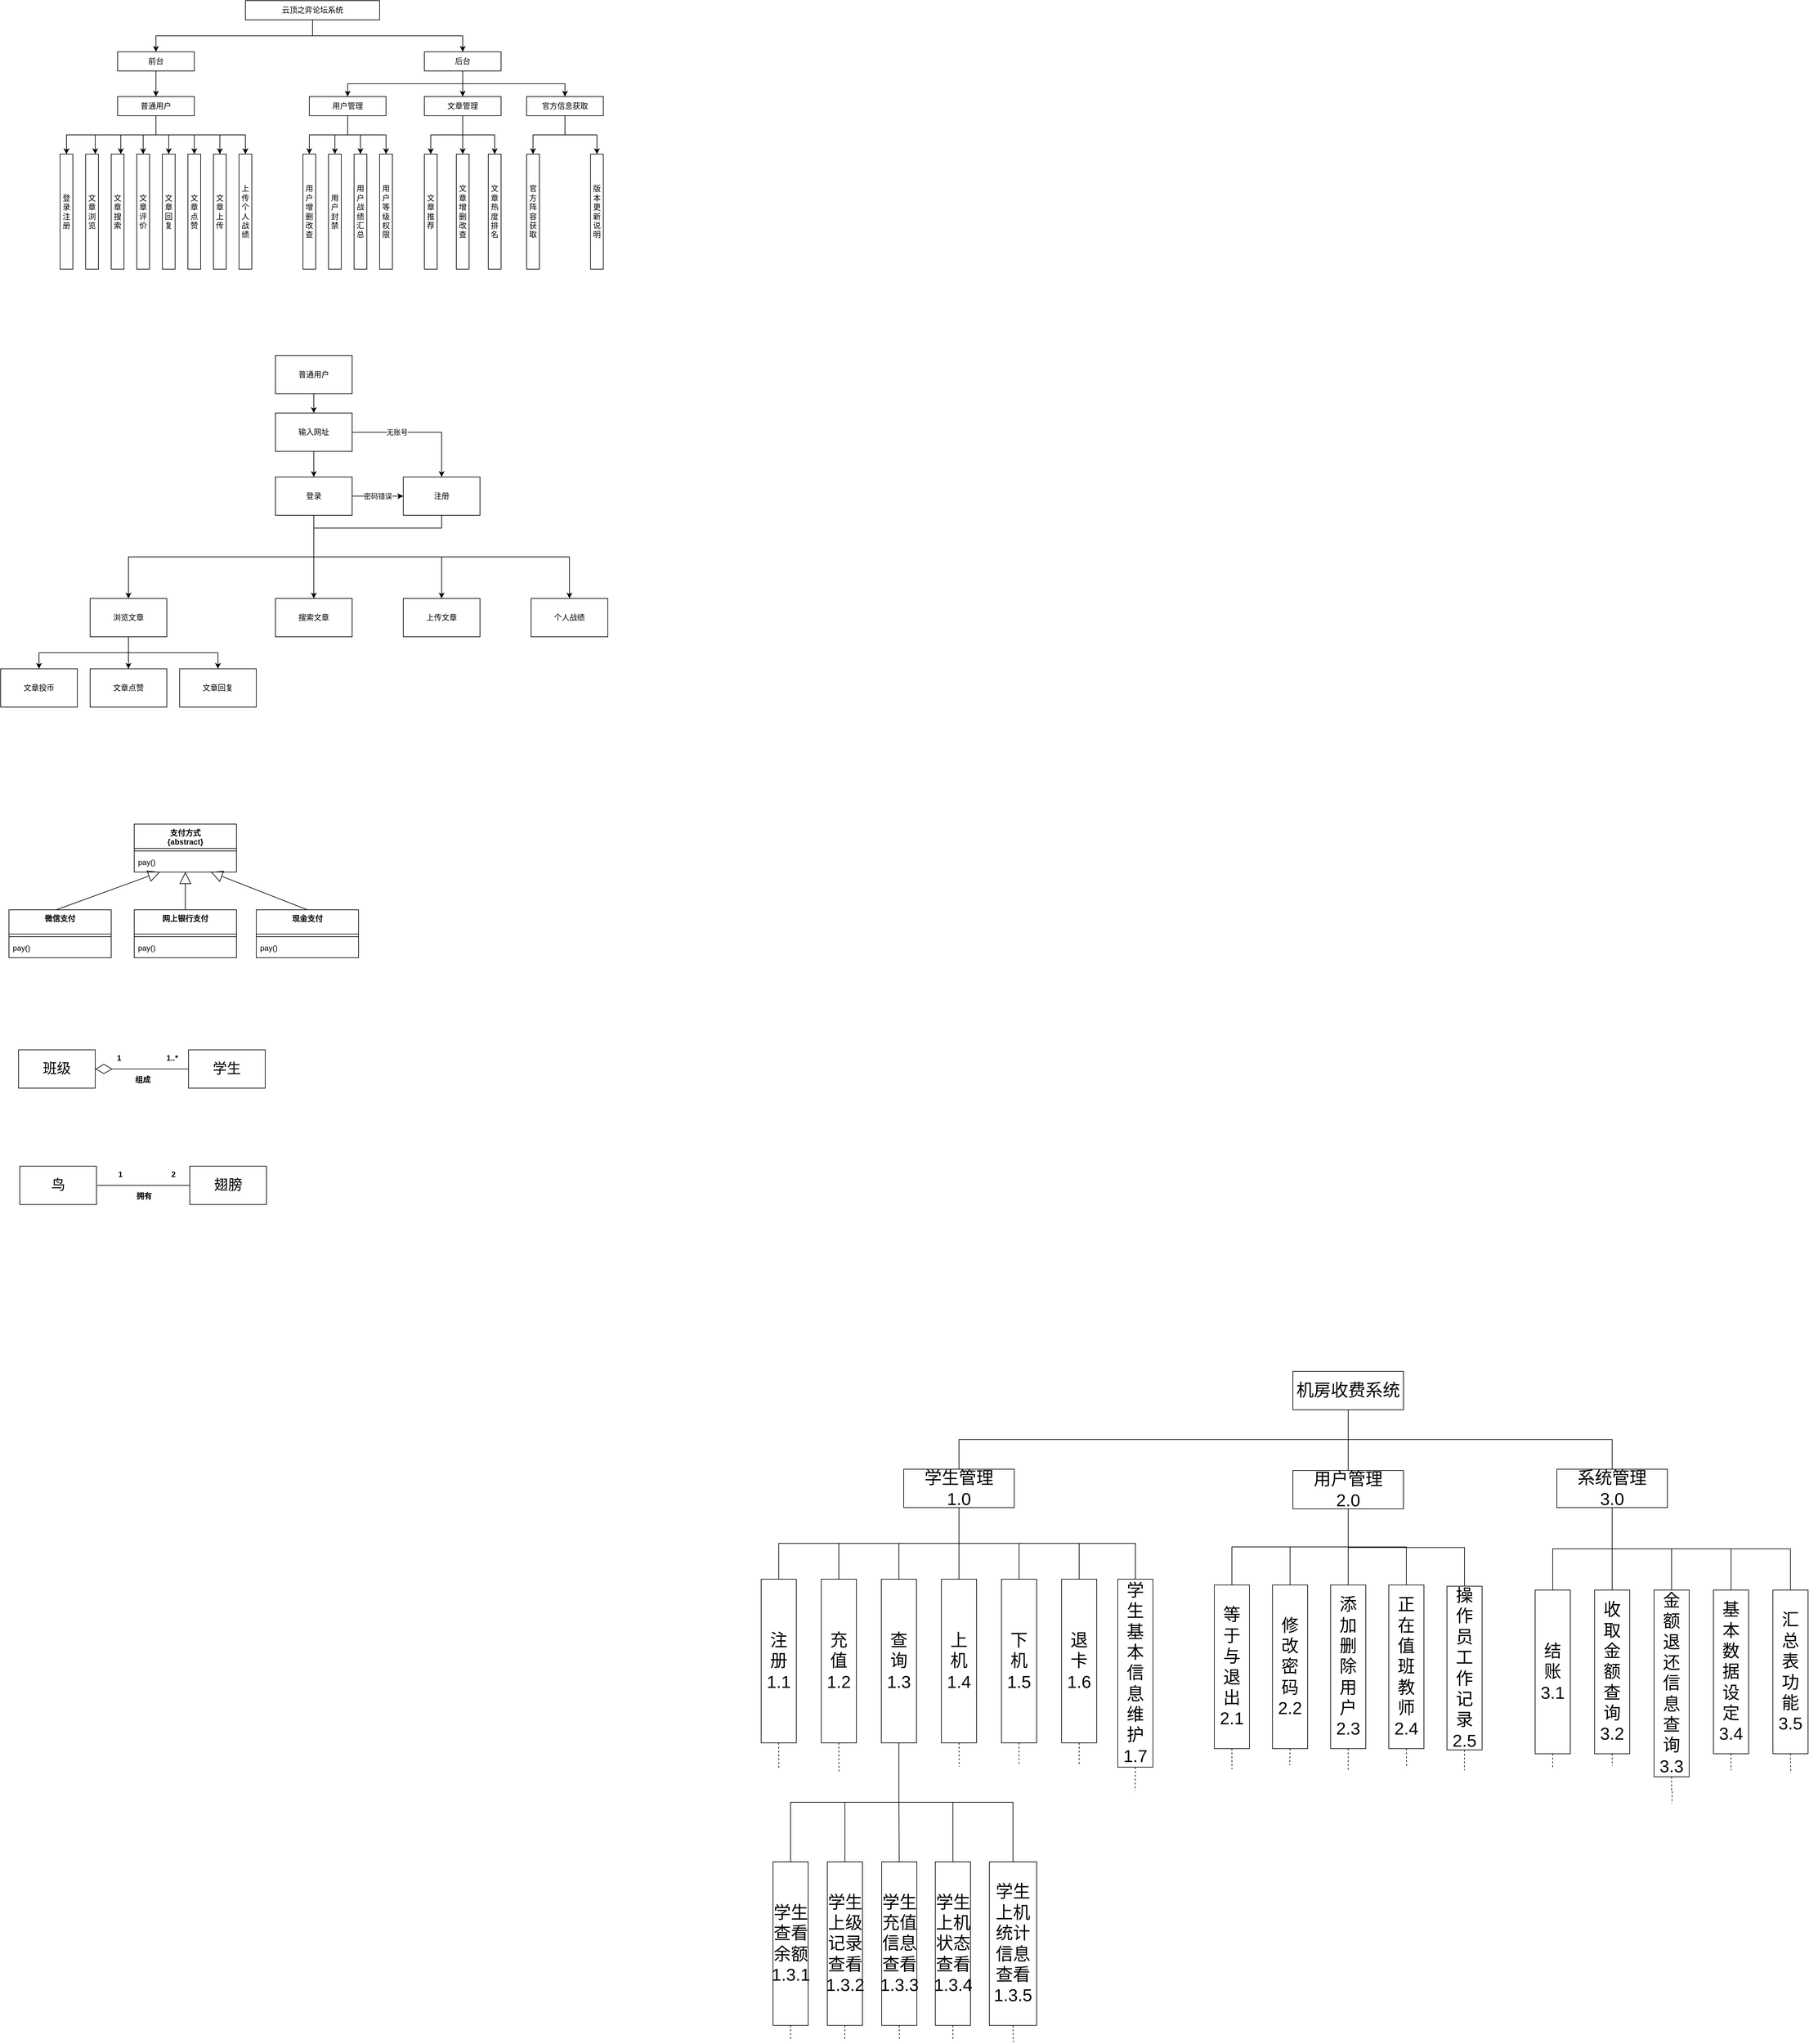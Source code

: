 <mxfile version="22.0.8" type="github">
  <diagram name="第 1 页" id="YcJapmtW7sCTgD_TU3Xp">
    <mxGraphModel dx="4094" dy="2226" grid="0" gridSize="10" guides="1" tooltips="1" connect="1" arrows="1" fold="1" page="1" pageScale="1" pageWidth="3300" pageHeight="4681" math="0" shadow="0">
      <root>
        <mxCell id="0" />
        <mxCell id="1" parent="0" />
        <mxCell id="c3r5xd-XPRKwciJ5B87w-56" style="edgeStyle=orthogonalEdgeStyle;rounded=0;orthogonalLoop=1;jettySize=auto;html=1;exitX=0.5;exitY=1;exitDx=0;exitDy=0;entryX=0.5;entryY=0;entryDx=0;entryDy=0;" parent="1" source="c3r5xd-XPRKwciJ5B87w-1" target="c3r5xd-XPRKwciJ5B87w-7" edge="1">
          <mxGeometry relative="1" as="geometry" />
        </mxCell>
        <mxCell id="c3r5xd-XPRKwciJ5B87w-57" style="edgeStyle=orthogonalEdgeStyle;rounded=0;orthogonalLoop=1;jettySize=auto;html=1;exitX=0.5;exitY=1;exitDx=0;exitDy=0;entryX=0.5;entryY=0;entryDx=0;entryDy=0;" parent="1" source="c3r5xd-XPRKwciJ5B87w-1" target="c3r5xd-XPRKwciJ5B87w-3" edge="1">
          <mxGeometry relative="1" as="geometry" />
        </mxCell>
        <mxCell id="c3r5xd-XPRKwciJ5B87w-1" value="云顶之弈论坛系统" style="rounded=0;whiteSpace=wrap;html=1;" parent="1" vertex="1">
          <mxGeometry x="480" y="170" width="210" height="30" as="geometry" />
        </mxCell>
        <mxCell id="c3r5xd-XPRKwciJ5B87w-8" style="edgeStyle=orthogonalEdgeStyle;rounded=0;orthogonalLoop=1;jettySize=auto;html=1;exitX=0.5;exitY=1;exitDx=0;exitDy=0;" parent="1" source="c3r5xd-XPRKwciJ5B87w-3" target="c3r5xd-XPRKwciJ5B87w-9" edge="1">
          <mxGeometry relative="1" as="geometry">
            <mxPoint x="339.952" y="340" as="targetPoint" />
          </mxGeometry>
        </mxCell>
        <mxCell id="c3r5xd-XPRKwciJ5B87w-3" value="前台" style="rounded=0;whiteSpace=wrap;html=1;" parent="1" vertex="1">
          <mxGeometry x="280" y="250" width="120" height="30" as="geometry" />
        </mxCell>
        <mxCell id="c3r5xd-XPRKwciJ5B87w-31" style="edgeStyle=orthogonalEdgeStyle;rounded=0;orthogonalLoop=1;jettySize=auto;html=1;exitX=0.5;exitY=1;exitDx=0;exitDy=0;entryX=0.5;entryY=0;entryDx=0;entryDy=0;" parent="1" source="c3r5xd-XPRKwciJ5B87w-7" target="c3r5xd-XPRKwciJ5B87w-26" edge="1">
          <mxGeometry relative="1" as="geometry" />
        </mxCell>
        <mxCell id="c3r5xd-XPRKwciJ5B87w-7" value="后台" style="rounded=0;whiteSpace=wrap;html=1;" parent="1" vertex="1">
          <mxGeometry x="760" y="250" width="120" height="30" as="geometry" />
        </mxCell>
        <mxCell id="c3r5xd-XPRKwciJ5B87w-38" style="edgeStyle=orthogonalEdgeStyle;rounded=0;orthogonalLoop=1;jettySize=auto;html=1;exitX=0.5;exitY=1;exitDx=0;exitDy=0;entryX=0.75;entryY=0;entryDx=0;entryDy=0;" parent="1" source="c3r5xd-XPRKwciJ5B87w-9" target="c3r5xd-XPRKwciJ5B87w-11" edge="1">
          <mxGeometry relative="1" as="geometry" />
        </mxCell>
        <mxCell id="c3r5xd-XPRKwciJ5B87w-39" style="edgeStyle=orthogonalEdgeStyle;rounded=0;orthogonalLoop=1;jettySize=auto;html=1;exitX=0.5;exitY=1;exitDx=0;exitDy=0;entryX=0.75;entryY=0;entryDx=0;entryDy=0;" parent="1" source="c3r5xd-XPRKwciJ5B87w-9" target="c3r5xd-XPRKwciJ5B87w-12" edge="1">
          <mxGeometry relative="1" as="geometry" />
        </mxCell>
        <mxCell id="c3r5xd-XPRKwciJ5B87w-40" style="edgeStyle=orthogonalEdgeStyle;rounded=0;orthogonalLoop=1;jettySize=auto;html=1;exitX=0.5;exitY=1;exitDx=0;exitDy=0;entryX=0.5;entryY=0;entryDx=0;entryDy=0;" parent="1" source="c3r5xd-XPRKwciJ5B87w-9" target="c3r5xd-XPRKwciJ5B87w-13" edge="1">
          <mxGeometry relative="1" as="geometry" />
        </mxCell>
        <mxCell id="c3r5xd-XPRKwciJ5B87w-41" style="edgeStyle=orthogonalEdgeStyle;rounded=0;orthogonalLoop=1;jettySize=auto;html=1;exitX=0.5;exitY=1;exitDx=0;exitDy=0;entryX=0.5;entryY=0;entryDx=0;entryDy=0;" parent="1" source="c3r5xd-XPRKwciJ5B87w-9" target="c3r5xd-XPRKwciJ5B87w-10" edge="1">
          <mxGeometry relative="1" as="geometry" />
        </mxCell>
        <mxCell id="c3r5xd-XPRKwciJ5B87w-42" style="edgeStyle=orthogonalEdgeStyle;rounded=0;orthogonalLoop=1;jettySize=auto;html=1;exitX=0.5;exitY=1;exitDx=0;exitDy=0;entryX=0.5;entryY=0;entryDx=0;entryDy=0;" parent="1" source="c3r5xd-XPRKwciJ5B87w-9" target="c3r5xd-XPRKwciJ5B87w-16" edge="1">
          <mxGeometry relative="1" as="geometry" />
        </mxCell>
        <mxCell id="c3r5xd-XPRKwciJ5B87w-43" style="edgeStyle=orthogonalEdgeStyle;rounded=0;orthogonalLoop=1;jettySize=auto;html=1;exitX=0.5;exitY=1;exitDx=0;exitDy=0;entryX=0.5;entryY=0;entryDx=0;entryDy=0;" parent="1" source="c3r5xd-XPRKwciJ5B87w-9" target="c3r5xd-XPRKwciJ5B87w-15" edge="1">
          <mxGeometry relative="1" as="geometry" />
        </mxCell>
        <mxCell id="c3r5xd-XPRKwciJ5B87w-44" style="edgeStyle=orthogonalEdgeStyle;rounded=0;orthogonalLoop=1;jettySize=auto;html=1;exitX=0.5;exitY=1;exitDx=0;exitDy=0;entryX=0.5;entryY=0;entryDx=0;entryDy=0;" parent="1" source="c3r5xd-XPRKwciJ5B87w-9" target="c3r5xd-XPRKwciJ5B87w-14" edge="1">
          <mxGeometry relative="1" as="geometry" />
        </mxCell>
        <mxCell id="c3r5xd-XPRKwciJ5B87w-45" style="edgeStyle=orthogonalEdgeStyle;rounded=0;orthogonalLoop=1;jettySize=auto;html=1;exitX=0.5;exitY=1;exitDx=0;exitDy=0;entryX=0.5;entryY=0;entryDx=0;entryDy=0;" parent="1" source="c3r5xd-XPRKwciJ5B87w-9" target="c3r5xd-XPRKwciJ5B87w-21" edge="1">
          <mxGeometry relative="1" as="geometry" />
        </mxCell>
        <mxCell id="c3r5xd-XPRKwciJ5B87w-9" value="普通用户" style="rounded=0;whiteSpace=wrap;html=1;" parent="1" vertex="1">
          <mxGeometry x="280" y="320" width="120" height="30" as="geometry" />
        </mxCell>
        <mxCell id="c3r5xd-XPRKwciJ5B87w-10" value="登录注册" style="rounded=0;whiteSpace=wrap;html=1;horizontal=1;verticalAlign=middle;" parent="1" vertex="1">
          <mxGeometry x="190" y="410" width="20" height="180" as="geometry" />
        </mxCell>
        <mxCell id="c3r5xd-XPRKwciJ5B87w-11" value="文章浏览" style="rounded=0;whiteSpace=wrap;html=1;" parent="1" vertex="1">
          <mxGeometry x="230" y="410" width="20" height="180" as="geometry" />
        </mxCell>
        <mxCell id="c3r5xd-XPRKwciJ5B87w-12" value="文章搜索" style="rounded=0;whiteSpace=wrap;html=1;" parent="1" vertex="1">
          <mxGeometry x="270" y="410" width="20" height="180" as="geometry" />
        </mxCell>
        <mxCell id="c3r5xd-XPRKwciJ5B87w-13" value="文章评价" style="rounded=0;whiteSpace=wrap;html=1;" parent="1" vertex="1">
          <mxGeometry x="310" y="410" width="20" height="180" as="geometry" />
        </mxCell>
        <mxCell id="c3r5xd-XPRKwciJ5B87w-14" value="文章上传" style="rounded=0;whiteSpace=wrap;html=1;" parent="1" vertex="1">
          <mxGeometry x="430" y="410" width="20" height="180" as="geometry" />
        </mxCell>
        <mxCell id="c3r5xd-XPRKwciJ5B87w-15" value="文章点赞" style="rounded=0;whiteSpace=wrap;html=1;" parent="1" vertex="1">
          <mxGeometry x="390" y="410" width="20" height="180" as="geometry" />
        </mxCell>
        <mxCell id="c3r5xd-XPRKwciJ5B87w-16" value="文章回复" style="rounded=0;whiteSpace=wrap;html=1;" parent="1" vertex="1">
          <mxGeometry x="350" y="410" width="20" height="180" as="geometry" />
        </mxCell>
        <mxCell id="c3r5xd-XPRKwciJ5B87w-17" value="文章推荐" style="rounded=0;whiteSpace=wrap;html=1;" parent="1" vertex="1">
          <mxGeometry x="760" y="410" width="20" height="180" as="geometry" />
        </mxCell>
        <mxCell id="c3r5xd-XPRKwciJ5B87w-18" value="用户增删改查" style="rounded=0;whiteSpace=wrap;html=1;" parent="1" vertex="1">
          <mxGeometry x="570" y="410" width="20" height="180" as="geometry" />
        </mxCell>
        <mxCell id="c3r5xd-XPRKwciJ5B87w-20" value="官方阵容获取" style="rounded=0;whiteSpace=wrap;html=1;" parent="1" vertex="1">
          <mxGeometry x="920" y="410" width="20" height="180" as="geometry" />
        </mxCell>
        <mxCell id="c3r5xd-XPRKwciJ5B87w-21" value="上传个人战绩" style="rounded=0;whiteSpace=wrap;html=1;" parent="1" vertex="1">
          <mxGeometry x="470" y="410" width="20" height="180" as="geometry" />
        </mxCell>
        <mxCell id="c3r5xd-XPRKwciJ5B87w-22" value="用户封禁" style="rounded=0;whiteSpace=wrap;html=1;" parent="1" vertex="1">
          <mxGeometry x="610" y="410" width="20" height="180" as="geometry" />
        </mxCell>
        <mxCell id="c3r5xd-XPRKwciJ5B87w-23" value="版本更新说明" style="rounded=0;whiteSpace=wrap;html=1;" parent="1" vertex="1">
          <mxGeometry x="1020" y="410" width="20" height="180" as="geometry" />
        </mxCell>
        <mxCell id="c3r5xd-XPRKwciJ5B87w-24" value="用户战绩汇总" style="rounded=0;whiteSpace=wrap;html=1;" parent="1" vertex="1">
          <mxGeometry x="650" y="410" width="20" height="180" as="geometry" />
        </mxCell>
        <mxCell id="c3r5xd-XPRKwciJ5B87w-25" value="用户等级权限" style="rounded=0;whiteSpace=wrap;html=1;" parent="1" vertex="1">
          <mxGeometry x="690" y="410" width="20" height="180" as="geometry" />
        </mxCell>
        <mxCell id="c3r5xd-XPRKwciJ5B87w-46" style="edgeStyle=orthogonalEdgeStyle;rounded=0;orthogonalLoop=1;jettySize=auto;html=1;exitX=0.5;exitY=1;exitDx=0;exitDy=0;entryX=0.5;entryY=0;entryDx=0;entryDy=0;" parent="1" source="c3r5xd-XPRKwciJ5B87w-26" target="c3r5xd-XPRKwciJ5B87w-18" edge="1">
          <mxGeometry relative="1" as="geometry" />
        </mxCell>
        <mxCell id="c3r5xd-XPRKwciJ5B87w-47" style="edgeStyle=orthogonalEdgeStyle;rounded=0;orthogonalLoop=1;jettySize=auto;html=1;exitX=0.5;exitY=1;exitDx=0;exitDy=0;entryX=0.5;entryY=0;entryDx=0;entryDy=0;" parent="1" source="c3r5xd-XPRKwciJ5B87w-26" target="c3r5xd-XPRKwciJ5B87w-22" edge="1">
          <mxGeometry relative="1" as="geometry" />
        </mxCell>
        <mxCell id="c3r5xd-XPRKwciJ5B87w-48" style="edgeStyle=orthogonalEdgeStyle;rounded=0;orthogonalLoop=1;jettySize=auto;html=1;exitX=0.5;exitY=1;exitDx=0;exitDy=0;entryX=0.5;entryY=0;entryDx=0;entryDy=0;" parent="1" source="c3r5xd-XPRKwciJ5B87w-26" target="c3r5xd-XPRKwciJ5B87w-24" edge="1">
          <mxGeometry relative="1" as="geometry" />
        </mxCell>
        <mxCell id="c3r5xd-XPRKwciJ5B87w-49" style="edgeStyle=orthogonalEdgeStyle;rounded=0;orthogonalLoop=1;jettySize=auto;html=1;exitX=0.5;exitY=1;exitDx=0;exitDy=0;entryX=0.5;entryY=0;entryDx=0;entryDy=0;" parent="1" source="c3r5xd-XPRKwciJ5B87w-26" target="c3r5xd-XPRKwciJ5B87w-25" edge="1">
          <mxGeometry relative="1" as="geometry" />
        </mxCell>
        <mxCell id="c3r5xd-XPRKwciJ5B87w-26" value="用户管理" style="rounded=0;whiteSpace=wrap;html=1;" parent="1" vertex="1">
          <mxGeometry x="580" y="320" width="120" height="30" as="geometry" />
        </mxCell>
        <mxCell id="c3r5xd-XPRKwciJ5B87w-50" style="edgeStyle=orthogonalEdgeStyle;rounded=0;orthogonalLoop=1;jettySize=auto;html=1;exitX=0.5;exitY=1;exitDx=0;exitDy=0;entryX=0.5;entryY=0;entryDx=0;entryDy=0;" parent="1" source="c3r5xd-XPRKwciJ5B87w-27" target="c3r5xd-XPRKwciJ5B87w-17" edge="1">
          <mxGeometry relative="1" as="geometry" />
        </mxCell>
        <mxCell id="c3r5xd-XPRKwciJ5B87w-51" style="edgeStyle=orthogonalEdgeStyle;rounded=0;orthogonalLoop=1;jettySize=auto;html=1;exitX=0.5;exitY=1;exitDx=0;exitDy=0;entryX=0.5;entryY=0;entryDx=0;entryDy=0;" parent="1" source="c3r5xd-XPRKwciJ5B87w-27" target="c3r5xd-XPRKwciJ5B87w-29" edge="1">
          <mxGeometry relative="1" as="geometry" />
        </mxCell>
        <mxCell id="c3r5xd-XPRKwciJ5B87w-52" style="edgeStyle=orthogonalEdgeStyle;rounded=0;orthogonalLoop=1;jettySize=auto;html=1;exitX=0.5;exitY=1;exitDx=0;exitDy=0;entryX=0.5;entryY=0;entryDx=0;entryDy=0;" parent="1" source="c3r5xd-XPRKwciJ5B87w-27" target="c3r5xd-XPRKwciJ5B87w-30" edge="1">
          <mxGeometry relative="1" as="geometry" />
        </mxCell>
        <mxCell id="c3r5xd-XPRKwciJ5B87w-27" value="文章管理" style="rounded=0;whiteSpace=wrap;html=1;" parent="1" vertex="1">
          <mxGeometry x="760" y="320" width="120" height="30" as="geometry" />
        </mxCell>
        <mxCell id="c3r5xd-XPRKwciJ5B87w-54" style="edgeStyle=orthogonalEdgeStyle;rounded=0;orthogonalLoop=1;jettySize=auto;html=1;exitX=0.5;exitY=1;exitDx=0;exitDy=0;entryX=0.5;entryY=0;entryDx=0;entryDy=0;" parent="1" source="c3r5xd-XPRKwciJ5B87w-28" target="c3r5xd-XPRKwciJ5B87w-20" edge="1">
          <mxGeometry relative="1" as="geometry" />
        </mxCell>
        <mxCell id="c3r5xd-XPRKwciJ5B87w-55" style="edgeStyle=orthogonalEdgeStyle;rounded=0;orthogonalLoop=1;jettySize=auto;html=1;exitX=0.5;exitY=1;exitDx=0;exitDy=0;entryX=0.5;entryY=0;entryDx=0;entryDy=0;" parent="1" source="c3r5xd-XPRKwciJ5B87w-28" target="c3r5xd-XPRKwciJ5B87w-23" edge="1">
          <mxGeometry relative="1" as="geometry" />
        </mxCell>
        <mxCell id="c3r5xd-XPRKwciJ5B87w-28" value="官方信息获取" style="rounded=0;whiteSpace=wrap;html=1;" parent="1" vertex="1">
          <mxGeometry x="920" y="320" width="120" height="30" as="geometry" />
        </mxCell>
        <mxCell id="c3r5xd-XPRKwciJ5B87w-29" value="文章增删改查" style="rounded=0;whiteSpace=wrap;html=1;" parent="1" vertex="1">
          <mxGeometry x="810" y="410" width="20" height="180" as="geometry" />
        </mxCell>
        <mxCell id="c3r5xd-XPRKwciJ5B87w-30" value="文章热度排名" style="rounded=0;whiteSpace=wrap;html=1;" parent="1" vertex="1">
          <mxGeometry x="860" y="410" width="20" height="180" as="geometry" />
        </mxCell>
        <mxCell id="c3r5xd-XPRKwciJ5B87w-32" value="" style="endArrow=classic;html=1;rounded=0;exitX=0.5;exitY=1;exitDx=0;exitDy=0;entryX=0.5;entryY=0;entryDx=0;entryDy=0;" parent="1" source="c3r5xd-XPRKwciJ5B87w-7" target="c3r5xd-XPRKwciJ5B87w-27" edge="1">
          <mxGeometry width="50" height="50" relative="1" as="geometry">
            <mxPoint x="840" y="480" as="sourcePoint" />
            <mxPoint x="890" y="430" as="targetPoint" />
          </mxGeometry>
        </mxCell>
        <mxCell id="c3r5xd-XPRKwciJ5B87w-34" value="" style="endArrow=classic;html=1;rounded=0;exitX=0.5;exitY=1;exitDx=0;exitDy=0;entryX=0.5;entryY=0;entryDx=0;entryDy=0;" parent="1" source="c3r5xd-XPRKwciJ5B87w-7" target="c3r5xd-XPRKwciJ5B87w-28" edge="1">
          <mxGeometry width="50" height="50" relative="1" as="geometry">
            <mxPoint x="790" y="420" as="sourcePoint" />
            <mxPoint x="840" y="370" as="targetPoint" />
            <Array as="points">
              <mxPoint x="820" y="300" />
              <mxPoint x="980" y="300" />
            </Array>
          </mxGeometry>
        </mxCell>
        <mxCell id="c3r5xd-XPRKwciJ5B87w-59" style="edgeStyle=orthogonalEdgeStyle;rounded=0;orthogonalLoop=1;jettySize=auto;html=1;exitX=0.5;exitY=1;exitDx=0;exitDy=0;" parent="1" source="c3r5xd-XPRKwciJ5B87w-58" target="c3r5xd-XPRKwciJ5B87w-60" edge="1">
          <mxGeometry relative="1" as="geometry">
            <mxPoint x="586.882" y="825.0" as="targetPoint" />
          </mxGeometry>
        </mxCell>
        <mxCell id="c3r5xd-XPRKwciJ5B87w-58" value="普通用户" style="rounded=0;whiteSpace=wrap;html=1;" parent="1" vertex="1">
          <mxGeometry x="527" y="725" width="120" height="60" as="geometry" />
        </mxCell>
        <mxCell id="c3r5xd-XPRKwciJ5B87w-63" style="edgeStyle=orthogonalEdgeStyle;rounded=0;orthogonalLoop=1;jettySize=auto;html=1;exitX=0.5;exitY=1;exitDx=0;exitDy=0;" parent="1" source="c3r5xd-XPRKwciJ5B87w-60" target="c3r5xd-XPRKwciJ5B87w-61" edge="1">
          <mxGeometry relative="1" as="geometry" />
        </mxCell>
        <mxCell id="c3r5xd-XPRKwciJ5B87w-65" style="edgeStyle=orthogonalEdgeStyle;rounded=0;orthogonalLoop=1;jettySize=auto;html=1;" parent="1" source="c3r5xd-XPRKwciJ5B87w-60" target="c3r5xd-XPRKwciJ5B87w-62" edge="1">
          <mxGeometry relative="1" as="geometry">
            <Array as="points">
              <mxPoint x="787" y="845" />
            </Array>
          </mxGeometry>
        </mxCell>
        <mxCell id="c3r5xd-XPRKwciJ5B87w-66" value="无账号" style="edgeLabel;html=1;align=center;verticalAlign=middle;resizable=0;points=[];" parent="c3r5xd-XPRKwciJ5B87w-65" vertex="1" connectable="0">
          <mxGeometry x="-0.049" y="-4" relative="1" as="geometry">
            <mxPoint x="-30" y="-4" as="offset" />
          </mxGeometry>
        </mxCell>
        <mxCell id="c3r5xd-XPRKwciJ5B87w-60" value="输入网址" style="rounded=0;whiteSpace=wrap;html=1;" parent="1" vertex="1">
          <mxGeometry x="527" y="815" width="120" height="60" as="geometry" />
        </mxCell>
        <mxCell id="c3r5xd-XPRKwciJ5B87w-64" value="密码错误" style="edgeStyle=orthogonalEdgeStyle;rounded=0;orthogonalLoop=1;jettySize=auto;html=1;" parent="1" source="c3r5xd-XPRKwciJ5B87w-61" target="c3r5xd-XPRKwciJ5B87w-62" edge="1">
          <mxGeometry relative="1" as="geometry" />
        </mxCell>
        <mxCell id="c3r5xd-XPRKwciJ5B87w-83" style="edgeStyle=orthogonalEdgeStyle;rounded=0;orthogonalLoop=1;jettySize=auto;html=1;exitX=0.5;exitY=1;exitDx=0;exitDy=0;entryX=0.5;entryY=0;entryDx=0;entryDy=0;" parent="1" source="c3r5xd-XPRKwciJ5B87w-61" target="c3r5xd-XPRKwciJ5B87w-71" edge="1">
          <mxGeometry relative="1" as="geometry" />
        </mxCell>
        <mxCell id="c3r5xd-XPRKwciJ5B87w-84" style="edgeStyle=orthogonalEdgeStyle;rounded=0;orthogonalLoop=1;jettySize=auto;html=1;exitX=0.5;exitY=1;exitDx=0;exitDy=0;entryX=0.5;entryY=0;entryDx=0;entryDy=0;" parent="1" source="c3r5xd-XPRKwciJ5B87w-61" target="c3r5xd-XPRKwciJ5B87w-67" edge="1">
          <mxGeometry relative="1" as="geometry" />
        </mxCell>
        <mxCell id="c3r5xd-XPRKwciJ5B87w-85" style="edgeStyle=orthogonalEdgeStyle;rounded=0;orthogonalLoop=1;jettySize=auto;html=1;exitX=0.5;exitY=1;exitDx=0;exitDy=0;entryX=0.5;entryY=0;entryDx=0;entryDy=0;" parent="1" source="c3r5xd-XPRKwciJ5B87w-61" target="c3r5xd-XPRKwciJ5B87w-82" edge="1">
          <mxGeometry relative="1" as="geometry" />
        </mxCell>
        <mxCell id="c3r5xd-XPRKwciJ5B87w-88" style="edgeStyle=orthogonalEdgeStyle;rounded=0;orthogonalLoop=1;jettySize=auto;html=1;exitX=0.5;exitY=1;exitDx=0;exitDy=0;entryX=0.5;entryY=0;entryDx=0;entryDy=0;" parent="1" source="c3r5xd-XPRKwciJ5B87w-61" target="c3r5xd-XPRKwciJ5B87w-86" edge="1">
          <mxGeometry relative="1" as="geometry" />
        </mxCell>
        <mxCell id="c3r5xd-XPRKwciJ5B87w-61" value="登录" style="rounded=0;whiteSpace=wrap;html=1;" parent="1" vertex="1">
          <mxGeometry x="527" y="915" width="120" height="60" as="geometry" />
        </mxCell>
        <mxCell id="c3r5xd-XPRKwciJ5B87w-62" value="注册" style="rounded=0;whiteSpace=wrap;html=1;" parent="1" vertex="1">
          <mxGeometry x="727" y="915" width="120" height="60" as="geometry" />
        </mxCell>
        <mxCell id="c3r5xd-XPRKwciJ5B87w-76" style="edgeStyle=orthogonalEdgeStyle;rounded=0;orthogonalLoop=1;jettySize=auto;html=1;exitX=0.5;exitY=1;exitDx=0;exitDy=0;entryX=0.5;entryY=0;entryDx=0;entryDy=0;" parent="1" source="c3r5xd-XPRKwciJ5B87w-67" target="c3r5xd-XPRKwciJ5B87w-73" edge="1">
          <mxGeometry relative="1" as="geometry" />
        </mxCell>
        <mxCell id="c3r5xd-XPRKwciJ5B87w-78" style="edgeStyle=orthogonalEdgeStyle;rounded=0;orthogonalLoop=1;jettySize=auto;html=1;exitX=0.5;exitY=1;exitDx=0;exitDy=0;entryX=0.5;entryY=0;entryDx=0;entryDy=0;" parent="1" source="c3r5xd-XPRKwciJ5B87w-67" target="c3r5xd-XPRKwciJ5B87w-74" edge="1">
          <mxGeometry relative="1" as="geometry" />
        </mxCell>
        <mxCell id="c3r5xd-XPRKwciJ5B87w-79" style="edgeStyle=orthogonalEdgeStyle;rounded=0;orthogonalLoop=1;jettySize=auto;html=1;exitX=0.5;exitY=1;exitDx=0;exitDy=0;entryX=0.5;entryY=0;entryDx=0;entryDy=0;" parent="1" source="c3r5xd-XPRKwciJ5B87w-67" target="c3r5xd-XPRKwciJ5B87w-75" edge="1">
          <mxGeometry relative="1" as="geometry" />
        </mxCell>
        <mxCell id="c3r5xd-XPRKwciJ5B87w-67" value="浏览文章" style="rounded=0;whiteSpace=wrap;html=1;" parent="1" vertex="1">
          <mxGeometry x="237" y="1105" width="120" height="60" as="geometry" />
        </mxCell>
        <mxCell id="c3r5xd-XPRKwciJ5B87w-70" value="" style="endArrow=none;html=1;rounded=0;entryX=0.5;entryY=1;entryDx=0;entryDy=0;" parent="1" target="c3r5xd-XPRKwciJ5B87w-62" edge="1">
          <mxGeometry width="50" height="50" relative="1" as="geometry">
            <mxPoint x="587" y="995" as="sourcePoint" />
            <mxPoint x="907" y="965" as="targetPoint" />
            <Array as="points">
              <mxPoint x="787" y="995" />
            </Array>
          </mxGeometry>
        </mxCell>
        <mxCell id="c3r5xd-XPRKwciJ5B87w-71" value="搜索文章" style="rounded=0;whiteSpace=wrap;html=1;" parent="1" vertex="1">
          <mxGeometry x="527" y="1105" width="120" height="60" as="geometry" />
        </mxCell>
        <mxCell id="c3r5xd-XPRKwciJ5B87w-73" value="文章投币" style="rounded=0;whiteSpace=wrap;html=1;" parent="1" vertex="1">
          <mxGeometry x="97" y="1215" width="120" height="60" as="geometry" />
        </mxCell>
        <mxCell id="c3r5xd-XPRKwciJ5B87w-74" value="文章点赞" style="rounded=0;whiteSpace=wrap;html=1;" parent="1" vertex="1">
          <mxGeometry x="237" y="1215" width="120" height="60" as="geometry" />
        </mxCell>
        <mxCell id="c3r5xd-XPRKwciJ5B87w-75" value="文章回复" style="rounded=0;whiteSpace=wrap;html=1;" parent="1" vertex="1">
          <mxGeometry x="377" y="1215" width="120" height="60" as="geometry" />
        </mxCell>
        <mxCell id="c3r5xd-XPRKwciJ5B87w-82" value="上传文章" style="rounded=0;whiteSpace=wrap;html=1;" parent="1" vertex="1">
          <mxGeometry x="727" y="1105" width="120" height="60" as="geometry" />
        </mxCell>
        <mxCell id="c3r5xd-XPRKwciJ5B87w-86" value="个人战绩" style="rounded=0;whiteSpace=wrap;html=1;" parent="1" vertex="1">
          <mxGeometry x="927" y="1105" width="120" height="60" as="geometry" />
        </mxCell>
        <mxCell id="mAnSZHpBd1cWudBNfYRB-1" value="" style="endArrow=block;endSize=16;endFill=0;html=1;rounded=0;exitX=0.463;exitY=0;exitDx=0;exitDy=0;exitPerimeter=0;" parent="1" source="mAnSZHpBd1cWudBNfYRB-7" target="mAnSZHpBd1cWudBNfYRB-6" edge="1">
          <mxGeometry width="160" relative="1" as="geometry">
            <mxPoint x="455" y="1555" as="sourcePoint" />
            <mxPoint x="377" y="1543" as="targetPoint" />
            <mxPoint as="offset" />
          </mxGeometry>
        </mxCell>
        <mxCell id="mAnSZHpBd1cWudBNfYRB-2" value="" style="endArrow=block;endSize=16;endFill=0;html=1;rounded=0;entryX=0.75;entryY=1;entryDx=0;entryDy=0;entryPerimeter=0;exitX=0.5;exitY=0;exitDx=0;exitDy=0;" parent="1" source="mAnSZHpBd1cWudBNfYRB-13" target="mAnSZHpBd1cWudBNfYRB-6" edge="1">
          <mxGeometry width="160" relative="1" as="geometry">
            <mxPoint x="732" y="1596" as="sourcePoint" />
            <mxPoint x="892" y="1596" as="targetPoint" />
            <mxPoint as="offset" />
          </mxGeometry>
        </mxCell>
        <mxCell id="mAnSZHpBd1cWudBNfYRB-3" value="支付方式&lt;br&gt;{abstract}" style="swimlane;fontStyle=1;align=center;verticalAlign=top;childLayout=stackLayout;horizontal=1;startSize=38;horizontalStack=0;resizeParent=1;resizeParentMax=0;resizeLast=0;collapsible=1;marginBottom=0;whiteSpace=wrap;html=1;" parent="1" vertex="1">
          <mxGeometry x="306" y="1458" width="160" height="75" as="geometry" />
        </mxCell>
        <mxCell id="mAnSZHpBd1cWudBNfYRB-5" value="" style="line;strokeWidth=1;fillColor=none;align=left;verticalAlign=middle;spacingTop=-1;spacingLeft=3;spacingRight=3;rotatable=0;labelPosition=right;points=[];portConstraint=eastwest;strokeColor=inherit;" parent="mAnSZHpBd1cWudBNfYRB-3" vertex="1">
          <mxGeometry y="38" width="160" height="8" as="geometry" />
        </mxCell>
        <mxCell id="mAnSZHpBd1cWudBNfYRB-6" value="pay()" style="text;strokeColor=none;fillColor=none;align=left;verticalAlign=top;spacingLeft=4;spacingRight=4;overflow=hidden;rotatable=0;points=[[0,0.5],[1,0.5]];portConstraint=eastwest;whiteSpace=wrap;html=1;" parent="mAnSZHpBd1cWudBNfYRB-3" vertex="1">
          <mxGeometry y="46" width="160" height="29" as="geometry" />
        </mxCell>
        <mxCell id="mAnSZHpBd1cWudBNfYRB-7" value="微信支付" style="swimlane;fontStyle=1;align=center;verticalAlign=top;childLayout=stackLayout;horizontal=1;startSize=38;horizontalStack=0;resizeParent=1;resizeParentMax=0;resizeLast=0;collapsible=1;marginBottom=0;whiteSpace=wrap;html=1;" parent="1" vertex="1">
          <mxGeometry x="110" y="1592" width="160" height="75" as="geometry" />
        </mxCell>
        <mxCell id="mAnSZHpBd1cWudBNfYRB-8" value="" style="line;strokeWidth=1;fillColor=none;align=left;verticalAlign=middle;spacingTop=-1;spacingLeft=3;spacingRight=3;rotatable=0;labelPosition=right;points=[];portConstraint=eastwest;strokeColor=inherit;" parent="mAnSZHpBd1cWudBNfYRB-7" vertex="1">
          <mxGeometry y="38" width="160" height="8" as="geometry" />
        </mxCell>
        <mxCell id="mAnSZHpBd1cWudBNfYRB-9" value="pay()" style="text;strokeColor=none;fillColor=none;align=left;verticalAlign=top;spacingLeft=4;spacingRight=4;overflow=hidden;rotatable=0;points=[[0,0.5],[1,0.5]];portConstraint=eastwest;whiteSpace=wrap;html=1;" parent="mAnSZHpBd1cWudBNfYRB-7" vertex="1">
          <mxGeometry y="46" width="160" height="29" as="geometry" />
        </mxCell>
        <mxCell id="mAnSZHpBd1cWudBNfYRB-10" value="网上银行支付&lt;br&gt;" style="swimlane;fontStyle=1;align=center;verticalAlign=top;childLayout=stackLayout;horizontal=1;startSize=38;horizontalStack=0;resizeParent=1;resizeParentMax=0;resizeLast=0;collapsible=1;marginBottom=0;whiteSpace=wrap;html=1;" parent="1" vertex="1">
          <mxGeometry x="306" y="1592" width="160" height="75" as="geometry" />
        </mxCell>
        <mxCell id="mAnSZHpBd1cWudBNfYRB-11" value="" style="line;strokeWidth=1;fillColor=none;align=left;verticalAlign=middle;spacingTop=-1;spacingLeft=3;spacingRight=3;rotatable=0;labelPosition=right;points=[];portConstraint=eastwest;strokeColor=inherit;" parent="mAnSZHpBd1cWudBNfYRB-10" vertex="1">
          <mxGeometry y="38" width="160" height="8" as="geometry" />
        </mxCell>
        <mxCell id="mAnSZHpBd1cWudBNfYRB-12" value="pay()" style="text;strokeColor=none;fillColor=none;align=left;verticalAlign=top;spacingLeft=4;spacingRight=4;overflow=hidden;rotatable=0;points=[[0,0.5],[1,0.5]];portConstraint=eastwest;whiteSpace=wrap;html=1;" parent="mAnSZHpBd1cWudBNfYRB-10" vertex="1">
          <mxGeometry y="46" width="160" height="29" as="geometry" />
        </mxCell>
        <mxCell id="mAnSZHpBd1cWudBNfYRB-13" value="现金支付" style="swimlane;fontStyle=1;align=center;verticalAlign=top;childLayout=stackLayout;horizontal=1;startSize=38;horizontalStack=0;resizeParent=1;resizeParentMax=0;resizeLast=0;collapsible=1;marginBottom=0;whiteSpace=wrap;html=1;" parent="1" vertex="1">
          <mxGeometry x="497" y="1592" width="160" height="75" as="geometry" />
        </mxCell>
        <mxCell id="mAnSZHpBd1cWudBNfYRB-14" value="" style="line;strokeWidth=1;fillColor=none;align=left;verticalAlign=middle;spacingTop=-1;spacingLeft=3;spacingRight=3;rotatable=0;labelPosition=right;points=[];portConstraint=eastwest;strokeColor=inherit;" parent="mAnSZHpBd1cWudBNfYRB-13" vertex="1">
          <mxGeometry y="38" width="160" height="8" as="geometry" />
        </mxCell>
        <mxCell id="mAnSZHpBd1cWudBNfYRB-15" value="pay()" style="text;strokeColor=none;fillColor=none;align=left;verticalAlign=top;spacingLeft=4;spacingRight=4;overflow=hidden;rotatable=0;points=[[0,0.5],[1,0.5]];portConstraint=eastwest;whiteSpace=wrap;html=1;" parent="mAnSZHpBd1cWudBNfYRB-13" vertex="1">
          <mxGeometry y="46" width="160" height="29" as="geometry" />
        </mxCell>
        <mxCell id="mAnSZHpBd1cWudBNfYRB-16" value="" style="endArrow=block;endSize=16;endFill=0;html=1;rounded=0;exitX=0.5;exitY=0;exitDx=0;exitDy=0;entryX=0.5;entryY=1;entryDx=0;entryDy=0;entryPerimeter=0;" parent="1" source="mAnSZHpBd1cWudBNfYRB-10" target="mAnSZHpBd1cWudBNfYRB-6" edge="1">
          <mxGeometry width="160" relative="1" as="geometry">
            <mxPoint x="194" y="1602" as="sourcePoint" />
            <mxPoint x="356" y="1543" as="targetPoint" />
            <mxPoint as="offset" />
          </mxGeometry>
        </mxCell>
        <mxCell id="mAnSZHpBd1cWudBNfYRB-17" value="&lt;font style=&quot;font-size: 22px;&quot;&gt;班级&lt;/font&gt;" style="rounded=0;whiteSpace=wrap;html=1;" parent="1" vertex="1">
          <mxGeometry x="125" y="1811" width="120" height="60" as="geometry" />
        </mxCell>
        <mxCell id="mAnSZHpBd1cWudBNfYRB-19" value="" style="endArrow=diamondThin;endFill=0;endSize=24;html=1;rounded=0;entryX=1;entryY=0.5;entryDx=0;entryDy=0;exitX=0.008;exitY=0.5;exitDx=0;exitDy=0;exitPerimeter=0;" parent="1" source="mAnSZHpBd1cWudBNfYRB-20" target="mAnSZHpBd1cWudBNfYRB-17" edge="1">
          <mxGeometry width="160" relative="1" as="geometry">
            <mxPoint x="413" y="1841" as="sourcePoint" />
            <mxPoint x="808" y="1590" as="targetPoint" />
          </mxGeometry>
        </mxCell>
        <mxCell id="mAnSZHpBd1cWudBNfYRB-20" value="&lt;font style=&quot;font-size: 22px;&quot;&gt;学生&lt;/font&gt;" style="rounded=0;whiteSpace=wrap;html=1;" parent="1" vertex="1">
          <mxGeometry x="391" y="1811" width="120" height="60" as="geometry" />
        </mxCell>
        <mxCell id="mAnSZHpBd1cWudBNfYRB-21" value="1" style="text;align=center;fontStyle=1;verticalAlign=middle;spacingLeft=3;spacingRight=3;strokeColor=none;rotatable=0;points=[[0,0.5],[1,0.5]];portConstraint=eastwest;html=1;" parent="1" vertex="1">
          <mxGeometry x="270" y="1811" width="23" height="26" as="geometry" />
        </mxCell>
        <mxCell id="mAnSZHpBd1cWudBNfYRB-22" value="1..*" style="text;align=center;fontStyle=1;verticalAlign=middle;spacingLeft=3;spacingRight=3;strokeColor=none;rotatable=0;points=[[0,0.5],[1,0.5]];portConstraint=eastwest;html=1;" parent="1" vertex="1">
          <mxGeometry x="353" y="1811" width="23" height="26" as="geometry" />
        </mxCell>
        <mxCell id="mAnSZHpBd1cWudBNfYRB-23" value="组成" style="text;align=center;fontStyle=1;verticalAlign=middle;spacingLeft=3;spacingRight=3;strokeColor=none;rotatable=0;points=[[0,0.5],[1,0.5]];portConstraint=eastwest;html=1;" parent="1" vertex="1">
          <mxGeometry x="307" y="1845" width="23" height="26" as="geometry" />
        </mxCell>
        <mxCell id="mAnSZHpBd1cWudBNfYRB-24" value="&lt;font style=&quot;font-size: 22px;&quot;&gt;鸟&lt;/font&gt;" style="rounded=0;whiteSpace=wrap;html=1;" parent="1" vertex="1">
          <mxGeometry x="127" y="1993" width="120" height="60" as="geometry" />
        </mxCell>
        <mxCell id="mAnSZHpBd1cWudBNfYRB-26" value="&lt;font style=&quot;font-size: 22px;&quot;&gt;翅膀&lt;/font&gt;" style="rounded=0;whiteSpace=wrap;html=1;" parent="1" vertex="1">
          <mxGeometry x="393" y="1993" width="120" height="60" as="geometry" />
        </mxCell>
        <mxCell id="mAnSZHpBd1cWudBNfYRB-27" value="1" style="text;align=center;fontStyle=1;verticalAlign=middle;spacingLeft=3;spacingRight=3;strokeColor=none;rotatable=0;points=[[0,0.5],[1,0.5]];portConstraint=eastwest;html=1;" parent="1" vertex="1">
          <mxGeometry x="272" y="1993" width="23" height="26" as="geometry" />
        </mxCell>
        <mxCell id="mAnSZHpBd1cWudBNfYRB-28" value="2" style="text;align=center;fontStyle=1;verticalAlign=middle;spacingLeft=3;spacingRight=3;strokeColor=none;rotatable=0;points=[[0,0.5],[1,0.5]];portConstraint=eastwest;html=1;" parent="1" vertex="1">
          <mxGeometry x="355" y="1993" width="23" height="26" as="geometry" />
        </mxCell>
        <mxCell id="mAnSZHpBd1cWudBNfYRB-29" value="拥有" style="text;align=center;fontStyle=1;verticalAlign=middle;spacingLeft=3;spacingRight=3;strokeColor=none;rotatable=0;points=[[0,0.5],[1,0.5]];portConstraint=eastwest;html=1;" parent="1" vertex="1">
          <mxGeometry x="309" y="2027" width="23" height="26" as="geometry" />
        </mxCell>
        <mxCell id="mAnSZHpBd1cWudBNfYRB-30" value="" style="line;strokeWidth=1;fillColor=none;align=left;verticalAlign=middle;spacingTop=-1;spacingLeft=3;spacingRight=3;rotatable=0;labelPosition=right;points=[];portConstraint=eastwest;strokeColor=inherit;" parent="1" vertex="1">
          <mxGeometry x="248" y="2019" width="145" height="8" as="geometry" />
        </mxCell>
        <mxCell id="Qha3byMlF6_jHmLtPDpH-20" style="edgeStyle=orthogonalEdgeStyle;shape=connector;rounded=0;orthogonalLoop=1;jettySize=auto;html=1;exitX=0.5;exitY=1;exitDx=0;exitDy=0;entryX=0.5;entryY=0;entryDx=0;entryDy=0;labelBackgroundColor=default;strokeColor=default;align=center;verticalAlign=middle;fontFamily=Helvetica;fontSize=11;fontColor=default;endArrow=none;endFill=0;" edge="1" parent="1" source="Qha3byMlF6_jHmLtPDpH-1" target="Qha3byMlF6_jHmLtPDpH-2">
          <mxGeometry relative="1" as="geometry" />
        </mxCell>
        <mxCell id="Qha3byMlF6_jHmLtPDpH-21" style="edgeStyle=orthogonalEdgeStyle;shape=connector;rounded=0;orthogonalLoop=1;jettySize=auto;html=1;exitX=0.5;exitY=1;exitDx=0;exitDy=0;entryX=0.5;entryY=0;entryDx=0;entryDy=0;labelBackgroundColor=default;strokeColor=default;align=center;verticalAlign=middle;fontFamily=Helvetica;fontSize=11;fontColor=default;endArrow=none;endFill=0;" edge="1" parent="1" source="Qha3byMlF6_jHmLtPDpH-1" target="Qha3byMlF6_jHmLtPDpH-3">
          <mxGeometry relative="1" as="geometry" />
        </mxCell>
        <mxCell id="Qha3byMlF6_jHmLtPDpH-22" style="edgeStyle=orthogonalEdgeStyle;shape=connector;rounded=0;orthogonalLoop=1;jettySize=auto;html=1;exitX=0.5;exitY=1;exitDx=0;exitDy=0;entryX=0.5;entryY=0;entryDx=0;entryDy=0;labelBackgroundColor=default;strokeColor=default;align=center;verticalAlign=middle;fontFamily=Helvetica;fontSize=11;fontColor=default;endArrow=none;endFill=0;" edge="1" parent="1" source="Qha3byMlF6_jHmLtPDpH-1" target="Qha3byMlF6_jHmLtPDpH-4">
          <mxGeometry relative="1" as="geometry" />
        </mxCell>
        <mxCell id="Qha3byMlF6_jHmLtPDpH-1" value="&lt;font style=&quot;font-size: 27px;&quot;&gt;机房收费系统&lt;/font&gt;" style="rounded=0;whiteSpace=wrap;html=1;" vertex="1" parent="1">
          <mxGeometry x="2119" y="2314" width="173" height="60" as="geometry" />
        </mxCell>
        <mxCell id="Qha3byMlF6_jHmLtPDpH-12" style="edgeStyle=orthogonalEdgeStyle;rounded=0;orthogonalLoop=1;jettySize=auto;html=1;exitX=0.5;exitY=1;exitDx=0;exitDy=0;entryX=0.5;entryY=0;entryDx=0;entryDy=0;endArrow=none;endFill=0;" edge="1" parent="1" source="Qha3byMlF6_jHmLtPDpH-2" target="Qha3byMlF6_jHmLtPDpH-5">
          <mxGeometry relative="1" as="geometry" />
        </mxCell>
        <mxCell id="Qha3byMlF6_jHmLtPDpH-13" style="edgeStyle=orthogonalEdgeStyle;rounded=0;orthogonalLoop=1;jettySize=auto;html=1;exitX=0.5;exitY=1;exitDx=0;exitDy=0;entryX=0.5;entryY=0;entryDx=0;entryDy=0;endArrow=none;endFill=0;" edge="1" parent="1" source="Qha3byMlF6_jHmLtPDpH-2" target="Qha3byMlF6_jHmLtPDpH-6">
          <mxGeometry relative="1" as="geometry" />
        </mxCell>
        <mxCell id="Qha3byMlF6_jHmLtPDpH-14" style="edgeStyle=orthogonalEdgeStyle;rounded=0;orthogonalLoop=1;jettySize=auto;html=1;exitX=0.5;exitY=1;exitDx=0;exitDy=0;entryX=0.5;entryY=0;entryDx=0;entryDy=0;endArrow=none;endFill=0;" edge="1" parent="1" source="Qha3byMlF6_jHmLtPDpH-2" target="Qha3byMlF6_jHmLtPDpH-7">
          <mxGeometry relative="1" as="geometry" />
        </mxCell>
        <mxCell id="Qha3byMlF6_jHmLtPDpH-15" style="edgeStyle=orthogonalEdgeStyle;rounded=0;orthogonalLoop=1;jettySize=auto;html=1;exitX=0.5;exitY=1;exitDx=0;exitDy=0;entryX=0.5;entryY=0;entryDx=0;entryDy=0;endArrow=none;endFill=0;" edge="1" parent="1" source="Qha3byMlF6_jHmLtPDpH-2" target="Qha3byMlF6_jHmLtPDpH-8">
          <mxGeometry relative="1" as="geometry" />
        </mxCell>
        <mxCell id="Qha3byMlF6_jHmLtPDpH-17" style="edgeStyle=orthogonalEdgeStyle;shape=connector;rounded=0;orthogonalLoop=1;jettySize=auto;html=1;exitX=0.5;exitY=1;exitDx=0;exitDy=0;entryX=0.5;entryY=0;entryDx=0;entryDy=0;labelBackgroundColor=default;strokeColor=default;align=center;verticalAlign=middle;fontFamily=Helvetica;fontSize=11;fontColor=default;endArrow=none;endFill=0;" edge="1" parent="1" source="Qha3byMlF6_jHmLtPDpH-2" target="Qha3byMlF6_jHmLtPDpH-9">
          <mxGeometry relative="1" as="geometry" />
        </mxCell>
        <mxCell id="Qha3byMlF6_jHmLtPDpH-18" style="edgeStyle=orthogonalEdgeStyle;shape=connector;rounded=0;orthogonalLoop=1;jettySize=auto;html=1;exitX=0.5;exitY=1;exitDx=0;exitDy=0;entryX=0.5;entryY=0;entryDx=0;entryDy=0;labelBackgroundColor=default;strokeColor=default;align=center;verticalAlign=middle;fontFamily=Helvetica;fontSize=11;fontColor=default;endArrow=none;endFill=0;" edge="1" parent="1" source="Qha3byMlF6_jHmLtPDpH-2" target="Qha3byMlF6_jHmLtPDpH-10">
          <mxGeometry relative="1" as="geometry" />
        </mxCell>
        <mxCell id="Qha3byMlF6_jHmLtPDpH-19" style="edgeStyle=orthogonalEdgeStyle;shape=connector;rounded=0;orthogonalLoop=1;jettySize=auto;html=1;exitX=0.5;exitY=1;exitDx=0;exitDy=0;entryX=0.5;entryY=0;entryDx=0;entryDy=0;labelBackgroundColor=default;strokeColor=default;align=center;verticalAlign=middle;fontFamily=Helvetica;fontSize=11;fontColor=default;endArrow=none;endFill=0;" edge="1" parent="1" source="Qha3byMlF6_jHmLtPDpH-2" target="Qha3byMlF6_jHmLtPDpH-11">
          <mxGeometry relative="1" as="geometry" />
        </mxCell>
        <mxCell id="Qha3byMlF6_jHmLtPDpH-2" value="&lt;font style=&quot;font-size: 27px;&quot;&gt;学生管理&lt;br&gt;1.0&lt;br&gt;&lt;/font&gt;" style="rounded=0;whiteSpace=wrap;html=1;" vertex="1" parent="1">
          <mxGeometry x="1510" y="2467" width="173" height="60" as="geometry" />
        </mxCell>
        <mxCell id="Qha3byMlF6_jHmLtPDpH-43" style="edgeStyle=orthogonalEdgeStyle;shape=connector;rounded=0;orthogonalLoop=1;jettySize=auto;html=1;exitX=0.5;exitY=1;exitDx=0;exitDy=0;entryX=0.5;entryY=0;entryDx=0;entryDy=0;labelBackgroundColor=default;strokeColor=default;align=center;verticalAlign=middle;fontFamily=Helvetica;fontSize=11;fontColor=default;endArrow=none;endFill=0;" edge="1" parent="1" source="Qha3byMlF6_jHmLtPDpH-3" target="Qha3byMlF6_jHmLtPDpH-23">
          <mxGeometry relative="1" as="geometry" />
        </mxCell>
        <mxCell id="Qha3byMlF6_jHmLtPDpH-44" style="edgeStyle=orthogonalEdgeStyle;shape=connector;rounded=0;orthogonalLoop=1;jettySize=auto;html=1;exitX=0.5;exitY=1;exitDx=0;exitDy=0;entryX=0.5;entryY=0;entryDx=0;entryDy=0;labelBackgroundColor=default;strokeColor=default;align=center;verticalAlign=middle;fontFamily=Helvetica;fontSize=11;fontColor=default;endArrow=none;endFill=0;" edge="1" parent="1" source="Qha3byMlF6_jHmLtPDpH-3" target="Qha3byMlF6_jHmLtPDpH-24">
          <mxGeometry relative="1" as="geometry" />
        </mxCell>
        <mxCell id="Qha3byMlF6_jHmLtPDpH-45" style="edgeStyle=orthogonalEdgeStyle;shape=connector;rounded=0;orthogonalLoop=1;jettySize=auto;html=1;exitX=0.5;exitY=1;exitDx=0;exitDy=0;entryX=0.5;entryY=0;entryDx=0;entryDy=0;labelBackgroundColor=default;strokeColor=default;align=center;verticalAlign=middle;fontFamily=Helvetica;fontSize=11;fontColor=default;endArrow=none;endFill=0;" edge="1" parent="1" source="Qha3byMlF6_jHmLtPDpH-3" target="Qha3byMlF6_jHmLtPDpH-25">
          <mxGeometry relative="1" as="geometry" />
        </mxCell>
        <mxCell id="Qha3byMlF6_jHmLtPDpH-46" style="edgeStyle=orthogonalEdgeStyle;shape=connector;rounded=0;orthogonalLoop=1;jettySize=auto;html=1;exitX=0.5;exitY=1;exitDx=0;exitDy=0;entryX=0.5;entryY=0;entryDx=0;entryDy=0;labelBackgroundColor=default;strokeColor=default;align=center;verticalAlign=middle;fontFamily=Helvetica;fontSize=11;fontColor=default;endArrow=none;endFill=0;" edge="1" parent="1" source="Qha3byMlF6_jHmLtPDpH-3" target="Qha3byMlF6_jHmLtPDpH-26">
          <mxGeometry relative="1" as="geometry" />
        </mxCell>
        <mxCell id="Qha3byMlF6_jHmLtPDpH-47" style="edgeStyle=orthogonalEdgeStyle;shape=connector;rounded=0;orthogonalLoop=1;jettySize=auto;html=1;exitX=0.5;exitY=1;exitDx=0;exitDy=0;entryX=0.5;entryY=0;entryDx=0;entryDy=0;labelBackgroundColor=default;strokeColor=default;align=center;verticalAlign=middle;fontFamily=Helvetica;fontSize=11;fontColor=default;endArrow=none;endFill=0;" edge="1" parent="1" source="Qha3byMlF6_jHmLtPDpH-3" target="Qha3byMlF6_jHmLtPDpH-27">
          <mxGeometry relative="1" as="geometry" />
        </mxCell>
        <mxCell id="Qha3byMlF6_jHmLtPDpH-3" value="&lt;font style=&quot;font-size: 27px;&quot;&gt;用户管理&lt;br&gt;2.0&lt;br&gt;&lt;/font&gt;" style="rounded=0;whiteSpace=wrap;html=1;" vertex="1" parent="1">
          <mxGeometry x="2119" y="2469" width="173" height="60" as="geometry" />
        </mxCell>
        <mxCell id="Qha3byMlF6_jHmLtPDpH-48" style="edgeStyle=orthogonalEdgeStyle;shape=connector;rounded=0;orthogonalLoop=1;jettySize=auto;html=1;exitX=0.5;exitY=1;exitDx=0;exitDy=0;entryX=0.5;entryY=0;entryDx=0;entryDy=0;labelBackgroundColor=default;strokeColor=default;align=center;verticalAlign=middle;fontFamily=Helvetica;fontSize=11;fontColor=default;endArrow=none;endFill=0;" edge="1" parent="1" source="Qha3byMlF6_jHmLtPDpH-4" target="Qha3byMlF6_jHmLtPDpH-28">
          <mxGeometry relative="1" as="geometry" />
        </mxCell>
        <mxCell id="Qha3byMlF6_jHmLtPDpH-49" style="edgeStyle=orthogonalEdgeStyle;shape=connector;rounded=0;orthogonalLoop=1;jettySize=auto;html=1;exitX=0.5;exitY=1;exitDx=0;exitDy=0;entryX=0.5;entryY=0;entryDx=0;entryDy=0;labelBackgroundColor=default;strokeColor=default;align=center;verticalAlign=middle;fontFamily=Helvetica;fontSize=11;fontColor=default;endArrow=none;endFill=0;" edge="1" parent="1" source="Qha3byMlF6_jHmLtPDpH-4" target="Qha3byMlF6_jHmLtPDpH-29">
          <mxGeometry relative="1" as="geometry" />
        </mxCell>
        <mxCell id="Qha3byMlF6_jHmLtPDpH-50" style="edgeStyle=orthogonalEdgeStyle;shape=connector;rounded=0;orthogonalLoop=1;jettySize=auto;html=1;exitX=0.5;exitY=1;exitDx=0;exitDy=0;entryX=0.5;entryY=0;entryDx=0;entryDy=0;labelBackgroundColor=default;strokeColor=default;align=center;verticalAlign=middle;fontFamily=Helvetica;fontSize=11;fontColor=default;endArrow=none;endFill=0;" edge="1" parent="1" source="Qha3byMlF6_jHmLtPDpH-4" target="Qha3byMlF6_jHmLtPDpH-30">
          <mxGeometry relative="1" as="geometry" />
        </mxCell>
        <mxCell id="Qha3byMlF6_jHmLtPDpH-51" style="edgeStyle=orthogonalEdgeStyle;shape=connector;rounded=0;orthogonalLoop=1;jettySize=auto;html=1;exitX=0.5;exitY=1;exitDx=0;exitDy=0;entryX=0.5;entryY=0;entryDx=0;entryDy=0;labelBackgroundColor=default;strokeColor=default;align=center;verticalAlign=middle;fontFamily=Helvetica;fontSize=11;fontColor=default;endArrow=none;endFill=0;" edge="1" parent="1" source="Qha3byMlF6_jHmLtPDpH-4" target="Qha3byMlF6_jHmLtPDpH-31">
          <mxGeometry relative="1" as="geometry" />
        </mxCell>
        <mxCell id="Qha3byMlF6_jHmLtPDpH-52" style="edgeStyle=orthogonalEdgeStyle;shape=connector;rounded=0;orthogonalLoop=1;jettySize=auto;html=1;exitX=0.5;exitY=1;exitDx=0;exitDy=0;entryX=0.5;entryY=0;entryDx=0;entryDy=0;labelBackgroundColor=default;strokeColor=default;align=center;verticalAlign=middle;fontFamily=Helvetica;fontSize=11;fontColor=default;endArrow=none;endFill=0;" edge="1" parent="1" source="Qha3byMlF6_jHmLtPDpH-4" target="Qha3byMlF6_jHmLtPDpH-32">
          <mxGeometry relative="1" as="geometry" />
        </mxCell>
        <mxCell id="Qha3byMlF6_jHmLtPDpH-4" value="&lt;font style=&quot;font-size: 27px;&quot;&gt;系统管理&lt;br&gt;3.0&lt;br&gt;&lt;/font&gt;" style="rounded=0;whiteSpace=wrap;html=1;" vertex="1" parent="1">
          <mxGeometry x="2532" y="2467" width="173" height="60" as="geometry" />
        </mxCell>
        <mxCell id="Qha3byMlF6_jHmLtPDpH-53" style="edgeStyle=orthogonalEdgeStyle;shape=connector;rounded=0;orthogonalLoop=1;jettySize=auto;html=1;exitX=0.5;exitY=1;exitDx=0;exitDy=0;labelBackgroundColor=default;strokeColor=default;align=center;verticalAlign=middle;fontFamily=Helvetica;fontSize=11;fontColor=default;endArrow=none;endFill=0;dashed=1;" edge="1" parent="1" source="Qha3byMlF6_jHmLtPDpH-5">
          <mxGeometry relative="1" as="geometry">
            <mxPoint x="1314.571" y="2934.0" as="targetPoint" />
          </mxGeometry>
        </mxCell>
        <mxCell id="Qha3byMlF6_jHmLtPDpH-5" value="&lt;font style=&quot;font-size: 27px;&quot;&gt;注册&lt;br&gt;1.1&lt;br&gt;&lt;/font&gt;" style="rounded=0;whiteSpace=wrap;html=1;" vertex="1" parent="1">
          <mxGeometry x="1287" y="2639" width="55" height="256" as="geometry" />
        </mxCell>
        <mxCell id="Qha3byMlF6_jHmLtPDpH-54" style="edgeStyle=orthogonalEdgeStyle;shape=connector;rounded=0;orthogonalLoop=1;jettySize=auto;html=1;exitX=0.5;exitY=1;exitDx=0;exitDy=0;labelBackgroundColor=default;strokeColor=default;align=center;verticalAlign=middle;fontFamily=Helvetica;fontSize=11;fontColor=default;endArrow=none;endFill=0;dashed=1;" edge="1" parent="1" source="Qha3byMlF6_jHmLtPDpH-6">
          <mxGeometry relative="1" as="geometry">
            <mxPoint x="1408.857" y="2939.714" as="targetPoint" />
          </mxGeometry>
        </mxCell>
        <mxCell id="Qha3byMlF6_jHmLtPDpH-6" value="&lt;font style=&quot;font-size: 27px;&quot;&gt;充值&lt;br&gt;1.2&lt;br&gt;&lt;/font&gt;" style="rounded=0;whiteSpace=wrap;html=1;" vertex="1" parent="1">
          <mxGeometry x="1381" y="2639" width="55" height="256" as="geometry" />
        </mxCell>
        <mxCell id="Qha3byMlF6_jHmLtPDpH-38" style="edgeStyle=orthogonalEdgeStyle;shape=connector;rounded=0;orthogonalLoop=1;jettySize=auto;html=1;exitX=0.5;exitY=1;exitDx=0;exitDy=0;entryX=0.5;entryY=0;entryDx=0;entryDy=0;labelBackgroundColor=default;strokeColor=default;align=center;verticalAlign=middle;fontFamily=Helvetica;fontSize=11;fontColor=default;endArrow=none;endFill=0;" edge="1" parent="1" source="Qha3byMlF6_jHmLtPDpH-7" target="Qha3byMlF6_jHmLtPDpH-33">
          <mxGeometry relative="1" as="geometry" />
        </mxCell>
        <mxCell id="Qha3byMlF6_jHmLtPDpH-39" style="edgeStyle=orthogonalEdgeStyle;shape=connector;rounded=0;orthogonalLoop=1;jettySize=auto;html=1;exitX=0.5;exitY=1;exitDx=0;exitDy=0;entryX=0.5;entryY=0;entryDx=0;entryDy=0;labelBackgroundColor=default;strokeColor=default;align=center;verticalAlign=middle;fontFamily=Helvetica;fontSize=11;fontColor=default;endArrow=none;endFill=0;" edge="1" parent="1" source="Qha3byMlF6_jHmLtPDpH-7" target="Qha3byMlF6_jHmLtPDpH-35">
          <mxGeometry relative="1" as="geometry" />
        </mxCell>
        <mxCell id="Qha3byMlF6_jHmLtPDpH-40" style="edgeStyle=orthogonalEdgeStyle;shape=connector;rounded=0;orthogonalLoop=1;jettySize=auto;html=1;exitX=0.5;exitY=1;exitDx=0;exitDy=0;entryX=0.5;entryY=0;entryDx=0;entryDy=0;labelBackgroundColor=default;strokeColor=default;align=center;verticalAlign=middle;fontFamily=Helvetica;fontSize=11;fontColor=default;endArrow=none;endFill=0;" edge="1" parent="1" source="Qha3byMlF6_jHmLtPDpH-7" target="Qha3byMlF6_jHmLtPDpH-34">
          <mxGeometry relative="1" as="geometry" />
        </mxCell>
        <mxCell id="Qha3byMlF6_jHmLtPDpH-41" style="edgeStyle=orthogonalEdgeStyle;shape=connector;rounded=0;orthogonalLoop=1;jettySize=auto;html=1;exitX=0.5;exitY=1;exitDx=0;exitDy=0;entryX=0.5;entryY=0;entryDx=0;entryDy=0;labelBackgroundColor=default;strokeColor=default;align=center;verticalAlign=middle;fontFamily=Helvetica;fontSize=11;fontColor=default;endArrow=none;endFill=0;" edge="1" parent="1" source="Qha3byMlF6_jHmLtPDpH-7" target="Qha3byMlF6_jHmLtPDpH-36">
          <mxGeometry relative="1" as="geometry" />
        </mxCell>
        <mxCell id="Qha3byMlF6_jHmLtPDpH-42" style="edgeStyle=orthogonalEdgeStyle;shape=connector;rounded=0;orthogonalLoop=1;jettySize=auto;html=1;exitX=0.5;exitY=1;exitDx=0;exitDy=0;entryX=0.5;entryY=0;entryDx=0;entryDy=0;labelBackgroundColor=default;strokeColor=default;align=center;verticalAlign=middle;fontFamily=Helvetica;fontSize=11;fontColor=default;endArrow=none;endFill=0;" edge="1" parent="1" source="Qha3byMlF6_jHmLtPDpH-7" target="Qha3byMlF6_jHmLtPDpH-37">
          <mxGeometry relative="1" as="geometry" />
        </mxCell>
        <mxCell id="Qha3byMlF6_jHmLtPDpH-7" value="&lt;font style=&quot;font-size: 27px;&quot;&gt;查询&lt;br&gt;1.3&lt;br&gt;&lt;/font&gt;" style="rounded=0;whiteSpace=wrap;html=1;" vertex="1" parent="1">
          <mxGeometry x="1475" y="2639" width="55" height="256" as="geometry" />
        </mxCell>
        <mxCell id="Qha3byMlF6_jHmLtPDpH-59" style="edgeStyle=orthogonalEdgeStyle;shape=connector;rounded=0;orthogonalLoop=1;jettySize=auto;html=1;exitX=0.5;exitY=1;exitDx=0;exitDy=0;dashed=1;labelBackgroundColor=default;strokeColor=default;align=center;verticalAlign=middle;fontFamily=Helvetica;fontSize=11;fontColor=default;endArrow=none;endFill=0;" edge="1" parent="1" source="Qha3byMlF6_jHmLtPDpH-8">
          <mxGeometry relative="1" as="geometry">
            <mxPoint x="1596.905" y="2932.286" as="targetPoint" />
          </mxGeometry>
        </mxCell>
        <mxCell id="Qha3byMlF6_jHmLtPDpH-8" value="&lt;font style=&quot;font-size: 27px;&quot;&gt;上机&lt;br&gt;1.4&lt;br&gt;&lt;/font&gt;" style="rounded=0;whiteSpace=wrap;html=1;" vertex="1" parent="1">
          <mxGeometry x="1569" y="2639" width="55" height="256" as="geometry" />
        </mxCell>
        <mxCell id="Qha3byMlF6_jHmLtPDpH-60" style="edgeStyle=orthogonalEdgeStyle;shape=connector;rounded=0;orthogonalLoop=1;jettySize=auto;html=1;exitX=0.5;exitY=1;exitDx=0;exitDy=0;dashed=1;labelBackgroundColor=default;strokeColor=default;align=center;verticalAlign=middle;fontFamily=Helvetica;fontSize=11;fontColor=default;endArrow=none;endFill=0;" edge="1" parent="1" source="Qha3byMlF6_jHmLtPDpH-9">
          <mxGeometry relative="1" as="geometry">
            <mxPoint x="1690.238" y="2928.476" as="targetPoint" />
          </mxGeometry>
        </mxCell>
        <mxCell id="Qha3byMlF6_jHmLtPDpH-9" value="&lt;font style=&quot;font-size: 27px;&quot;&gt;下机&lt;br&gt;1.5&lt;br&gt;&lt;/font&gt;" style="rounded=0;whiteSpace=wrap;html=1;" vertex="1" parent="1">
          <mxGeometry x="1663" y="2639" width="55" height="256" as="geometry" />
        </mxCell>
        <mxCell id="Qha3byMlF6_jHmLtPDpH-61" style="edgeStyle=orthogonalEdgeStyle;shape=connector;rounded=0;orthogonalLoop=1;jettySize=auto;html=1;exitX=0.5;exitY=1;exitDx=0;exitDy=0;dashed=1;labelBackgroundColor=default;strokeColor=default;align=center;verticalAlign=middle;fontFamily=Helvetica;fontSize=11;fontColor=default;endArrow=none;endFill=0;" edge="1" parent="1" source="Qha3byMlF6_jHmLtPDpH-10">
          <mxGeometry relative="1" as="geometry">
            <mxPoint x="1784.524" y="2928.476" as="targetPoint" />
          </mxGeometry>
        </mxCell>
        <mxCell id="Qha3byMlF6_jHmLtPDpH-10" value="&lt;font style=&quot;font-size: 27px;&quot;&gt;退卡&lt;br&gt;1.6&lt;br&gt;&lt;/font&gt;" style="rounded=0;whiteSpace=wrap;html=1;" vertex="1" parent="1">
          <mxGeometry x="1757" y="2639" width="55" height="256" as="geometry" />
        </mxCell>
        <mxCell id="Qha3byMlF6_jHmLtPDpH-62" style="edgeStyle=orthogonalEdgeStyle;shape=connector;rounded=0;orthogonalLoop=1;jettySize=auto;html=1;exitX=0.5;exitY=1;exitDx=0;exitDy=0;dashed=1;labelBackgroundColor=default;strokeColor=default;align=center;verticalAlign=middle;fontFamily=Helvetica;fontSize=11;fontColor=default;endArrow=none;endFill=0;" edge="1" parent="1" source="Qha3byMlF6_jHmLtPDpH-11">
          <mxGeometry relative="1" as="geometry">
            <mxPoint x="1872.143" y="2931.651" as="targetPoint" />
          </mxGeometry>
        </mxCell>
        <mxCell id="Qha3byMlF6_jHmLtPDpH-78" style="edgeStyle=orthogonalEdgeStyle;shape=connector;rounded=0;orthogonalLoop=1;jettySize=auto;html=1;exitX=0.5;exitY=1;exitDx=0;exitDy=0;dashed=1;labelBackgroundColor=default;strokeColor=default;align=center;verticalAlign=middle;fontFamily=Helvetica;fontSize=11;fontColor=default;endArrow=none;endFill=0;" edge="1" parent="1" source="Qha3byMlF6_jHmLtPDpH-11">
          <mxGeometry relative="1" as="geometry">
            <mxPoint x="1872" y="2969.778" as="targetPoint" />
          </mxGeometry>
        </mxCell>
        <mxCell id="Qha3byMlF6_jHmLtPDpH-11" value="&lt;span style=&quot;font-size: 27px;&quot;&gt;学生基本信息维护&lt;br&gt;1.7&lt;br&gt;&lt;/span&gt;" style="rounded=0;whiteSpace=wrap;html=1;" vertex="1" parent="1">
          <mxGeometry x="1845" y="2639" width="55" height="294" as="geometry" />
        </mxCell>
        <mxCell id="Qha3byMlF6_jHmLtPDpH-63" style="edgeStyle=orthogonalEdgeStyle;shape=connector;rounded=0;orthogonalLoop=1;jettySize=auto;html=1;exitX=0.5;exitY=1;exitDx=0;exitDy=0;dashed=1;labelBackgroundColor=default;strokeColor=default;align=center;verticalAlign=middle;fontFamily=Helvetica;fontSize=11;fontColor=default;endArrow=none;endFill=0;" edge="1" parent="1" source="Qha3byMlF6_jHmLtPDpH-23">
          <mxGeometry relative="1" as="geometry">
            <mxPoint x="2023.571" y="2936.095" as="targetPoint" />
          </mxGeometry>
        </mxCell>
        <mxCell id="Qha3byMlF6_jHmLtPDpH-23" value="&lt;font style=&quot;font-size: 27px;&quot;&gt;等于与退出&lt;br&gt;2.1&lt;br&gt;&lt;/font&gt;" style="rounded=0;whiteSpace=wrap;html=1;" vertex="1" parent="1">
          <mxGeometry x="1996" y="2648" width="55" height="256" as="geometry" />
        </mxCell>
        <mxCell id="Qha3byMlF6_jHmLtPDpH-64" style="edgeStyle=orthogonalEdgeStyle;shape=connector;rounded=0;orthogonalLoop=1;jettySize=auto;html=1;exitX=0.5;exitY=1;exitDx=0;exitDy=0;dashed=1;labelBackgroundColor=default;strokeColor=default;align=center;verticalAlign=middle;fontFamily=Helvetica;fontSize=11;fontColor=default;endArrow=none;endFill=0;" edge="1" parent="1" source="Qha3byMlF6_jHmLtPDpH-24">
          <mxGeometry relative="1" as="geometry">
            <mxPoint x="2114.048" y="2929.746" as="targetPoint" />
          </mxGeometry>
        </mxCell>
        <mxCell id="Qha3byMlF6_jHmLtPDpH-24" value="&lt;font style=&quot;font-size: 27px;&quot;&gt;修改密码&lt;br&gt;2.2&lt;br&gt;&lt;/font&gt;" style="rounded=0;whiteSpace=wrap;html=1;" vertex="1" parent="1">
          <mxGeometry x="2087" y="2648" width="55" height="256" as="geometry" />
        </mxCell>
        <mxCell id="Qha3byMlF6_jHmLtPDpH-65" style="edgeStyle=orthogonalEdgeStyle;shape=connector;rounded=0;orthogonalLoop=1;jettySize=auto;html=1;exitX=0.5;exitY=1;exitDx=0;exitDy=0;dashed=1;labelBackgroundColor=default;strokeColor=default;align=center;verticalAlign=middle;fontFamily=Helvetica;fontSize=11;fontColor=default;endArrow=none;endFill=0;" edge="1" parent="1" source="Qha3byMlF6_jHmLtPDpH-25">
          <mxGeometry relative="1" as="geometry">
            <mxPoint x="2205.476" y="2937.365" as="targetPoint" />
          </mxGeometry>
        </mxCell>
        <mxCell id="Qha3byMlF6_jHmLtPDpH-25" value="&lt;font style=&quot;font-size: 27px;&quot;&gt;添加删除用户&lt;br&gt;2.3&lt;br&gt;&lt;/font&gt;" style="rounded=0;whiteSpace=wrap;html=1;" vertex="1" parent="1">
          <mxGeometry x="2178" y="2648" width="55" height="256" as="geometry" />
        </mxCell>
        <mxCell id="Qha3byMlF6_jHmLtPDpH-66" style="edgeStyle=orthogonalEdgeStyle;shape=connector;rounded=0;orthogonalLoop=1;jettySize=auto;html=1;exitX=0.5;exitY=1;exitDx=0;exitDy=0;dashed=1;labelBackgroundColor=default;strokeColor=default;align=center;verticalAlign=middle;fontFamily=Helvetica;fontSize=11;fontColor=default;endArrow=none;endFill=0;" edge="1" parent="1" source="Qha3byMlF6_jHmLtPDpH-26">
          <mxGeometry relative="1" as="geometry">
            <mxPoint x="2296.905" y="2934.19" as="targetPoint" />
          </mxGeometry>
        </mxCell>
        <mxCell id="Qha3byMlF6_jHmLtPDpH-26" value="&lt;font style=&quot;font-size: 27px;&quot;&gt;正在值班教师&lt;br&gt;2.4&lt;br&gt;&lt;/font&gt;" style="rounded=0;whiteSpace=wrap;html=1;" vertex="1" parent="1">
          <mxGeometry x="2269" y="2648" width="55" height="256" as="geometry" />
        </mxCell>
        <mxCell id="Qha3byMlF6_jHmLtPDpH-67" style="edgeStyle=orthogonalEdgeStyle;shape=connector;rounded=0;orthogonalLoop=1;jettySize=auto;html=1;exitX=0.5;exitY=1;exitDx=0;exitDy=0;dashed=1;labelBackgroundColor=default;strokeColor=default;align=center;verticalAlign=middle;fontFamily=Helvetica;fontSize=11;fontColor=default;endArrow=none;endFill=0;" edge="1" parent="1" source="Qha3byMlF6_jHmLtPDpH-27">
          <mxGeometry relative="1" as="geometry">
            <mxPoint x="2387.381" y="2938.0" as="targetPoint" />
          </mxGeometry>
        </mxCell>
        <mxCell id="Qha3byMlF6_jHmLtPDpH-27" value="&lt;font style=&quot;font-size: 27px;&quot;&gt;操作员工作记录&lt;br&gt;2.5&lt;br&gt;&lt;/font&gt;" style="rounded=0;whiteSpace=wrap;html=1;" vertex="1" parent="1">
          <mxGeometry x="2360" y="2650" width="55" height="256" as="geometry" />
        </mxCell>
        <mxCell id="Qha3byMlF6_jHmLtPDpH-68" style="edgeStyle=orthogonalEdgeStyle;shape=connector;rounded=0;orthogonalLoop=1;jettySize=auto;html=1;dashed=1;labelBackgroundColor=default;strokeColor=default;align=center;verticalAlign=middle;fontFamily=Helvetica;fontSize=11;fontColor=default;endArrow=none;endFill=0;" edge="1" parent="1" source="Qha3byMlF6_jHmLtPDpH-28">
          <mxGeometry relative="1" as="geometry">
            <mxPoint x="2525.5" y="2935.46" as="targetPoint" />
          </mxGeometry>
        </mxCell>
        <mxCell id="Qha3byMlF6_jHmLtPDpH-28" value="&lt;font style=&quot;font-size: 27px;&quot;&gt;结账&lt;br&gt;3.1&lt;br&gt;&lt;/font&gt;" style="rounded=0;whiteSpace=wrap;html=1;" vertex="1" parent="1">
          <mxGeometry x="2498" y="2656" width="55" height="256" as="geometry" />
        </mxCell>
        <mxCell id="Qha3byMlF6_jHmLtPDpH-69" style="edgeStyle=orthogonalEdgeStyle;shape=connector;rounded=0;orthogonalLoop=1;jettySize=auto;html=1;exitX=0.5;exitY=1;exitDx=0;exitDy=0;dashed=1;labelBackgroundColor=default;strokeColor=default;align=center;verticalAlign=middle;fontFamily=Helvetica;fontSize=11;fontColor=default;endArrow=none;endFill=0;" edge="1" parent="1" source="Qha3byMlF6_jHmLtPDpH-29">
          <mxGeometry relative="1" as="geometry">
            <mxPoint x="2618.81" y="2931.016" as="targetPoint" />
          </mxGeometry>
        </mxCell>
        <mxCell id="Qha3byMlF6_jHmLtPDpH-29" value="&lt;font style=&quot;font-size: 27px;&quot;&gt;收取金额查询&lt;br&gt;3.2&lt;br&gt;&lt;/font&gt;" style="rounded=0;whiteSpace=wrap;html=1;" vertex="1" parent="1">
          <mxGeometry x="2591" y="2656" width="55" height="256" as="geometry" />
        </mxCell>
        <mxCell id="Qha3byMlF6_jHmLtPDpH-70" style="edgeStyle=orthogonalEdgeStyle;shape=connector;rounded=0;orthogonalLoop=1;jettySize=auto;html=1;exitX=0.5;exitY=1;exitDx=0;exitDy=0;dashed=1;labelBackgroundColor=default;strokeColor=default;align=center;verticalAlign=middle;fontFamily=Helvetica;fontSize=11;fontColor=default;endArrow=none;endFill=0;" edge="1" parent="1" source="Qha3byMlF6_jHmLtPDpH-30">
          <mxGeometry relative="1" as="geometry">
            <mxPoint x="2711.19" y="2936.095" as="targetPoint" />
          </mxGeometry>
        </mxCell>
        <mxCell id="Qha3byMlF6_jHmLtPDpH-79" style="edgeStyle=orthogonalEdgeStyle;shape=connector;rounded=0;orthogonalLoop=1;jettySize=auto;html=1;exitX=0.5;exitY=1;exitDx=0;exitDy=0;dashed=1;labelBackgroundColor=default;strokeColor=default;align=center;verticalAlign=middle;fontFamily=Helvetica;fontSize=11;fontColor=default;endArrow=none;endFill=0;" edge="1" parent="1" source="Qha3byMlF6_jHmLtPDpH-30">
          <mxGeometry relative="1" as="geometry">
            <mxPoint x="2712" y="2989.778" as="targetPoint" />
          </mxGeometry>
        </mxCell>
        <mxCell id="Qha3byMlF6_jHmLtPDpH-30" value="&lt;font style=&quot;font-size: 27px;&quot;&gt;金额退还信息查询&lt;br&gt;3.3&lt;br&gt;&lt;/font&gt;" style="rounded=0;whiteSpace=wrap;html=1;" vertex="1" parent="1">
          <mxGeometry x="2684" y="2656" width="55" height="292" as="geometry" />
        </mxCell>
        <mxCell id="Qha3byMlF6_jHmLtPDpH-71" style="edgeStyle=orthogonalEdgeStyle;shape=connector;rounded=0;orthogonalLoop=1;jettySize=auto;html=1;exitX=0.5;exitY=1;exitDx=0;exitDy=0;dashed=1;labelBackgroundColor=default;strokeColor=default;align=center;verticalAlign=middle;fontFamily=Helvetica;fontSize=11;fontColor=default;endArrow=none;endFill=0;" edge="1" parent="1" source="Qha3byMlF6_jHmLtPDpH-31">
          <mxGeometry relative="1" as="geometry">
            <mxPoint x="2804.524" y="2938.0" as="targetPoint" />
          </mxGeometry>
        </mxCell>
        <mxCell id="Qha3byMlF6_jHmLtPDpH-31" value="&lt;font style=&quot;font-size: 27px;&quot;&gt;基本数据设定&lt;br&gt;3.4&lt;br&gt;&lt;/font&gt;" style="rounded=0;whiteSpace=wrap;html=1;" vertex="1" parent="1">
          <mxGeometry x="2777" y="2656" width="55" height="256" as="geometry" />
        </mxCell>
        <mxCell id="Qha3byMlF6_jHmLtPDpH-72" style="edgeStyle=orthogonalEdgeStyle;shape=connector;rounded=0;orthogonalLoop=1;jettySize=auto;html=1;exitX=0.5;exitY=1;exitDx=0;exitDy=0;dashed=1;labelBackgroundColor=default;strokeColor=default;align=center;verticalAlign=middle;fontFamily=Helvetica;fontSize=11;fontColor=default;endArrow=none;endFill=0;" edge="1" parent="1" source="Qha3byMlF6_jHmLtPDpH-32">
          <mxGeometry relative="1" as="geometry">
            <mxPoint x="2897.857" y="2942.444" as="targetPoint" />
          </mxGeometry>
        </mxCell>
        <mxCell id="Qha3byMlF6_jHmLtPDpH-32" value="&lt;font style=&quot;font-size: 27px;&quot;&gt;汇总表功能&lt;br&gt;3.5&lt;br&gt;&lt;/font&gt;" style="rounded=0;whiteSpace=wrap;html=1;" vertex="1" parent="1">
          <mxGeometry x="2870" y="2656" width="55" height="256" as="geometry" />
        </mxCell>
        <mxCell id="Qha3byMlF6_jHmLtPDpH-73" style="edgeStyle=orthogonalEdgeStyle;shape=connector;rounded=0;orthogonalLoop=1;jettySize=auto;html=1;exitX=0.5;exitY=1;exitDx=0;exitDy=0;dashed=1;labelBackgroundColor=default;strokeColor=default;align=center;verticalAlign=middle;fontFamily=Helvetica;fontSize=11;fontColor=default;endArrow=none;endFill=0;" edge="1" parent="1" source="Qha3byMlF6_jHmLtPDpH-33">
          <mxGeometry relative="1" as="geometry">
            <mxPoint x="1332.821" y="3359.524" as="targetPoint" />
          </mxGeometry>
        </mxCell>
        <mxCell id="Qha3byMlF6_jHmLtPDpH-33" value="&lt;font style=&quot;font-size: 27px;&quot;&gt;学生查看余额&lt;br&gt;1.3.1&lt;br&gt;&lt;/font&gt;" style="rounded=0;whiteSpace=wrap;html=1;" vertex="1" parent="1">
          <mxGeometry x="1305.5" y="3081" width="55" height="256" as="geometry" />
        </mxCell>
        <mxCell id="Qha3byMlF6_jHmLtPDpH-74" style="edgeStyle=orthogonalEdgeStyle;shape=connector;rounded=0;orthogonalLoop=1;jettySize=auto;html=1;exitX=0.5;exitY=1;exitDx=0;exitDy=0;dashed=1;labelBackgroundColor=default;strokeColor=default;align=center;verticalAlign=middle;fontFamily=Helvetica;fontSize=11;fontColor=default;endArrow=none;endFill=0;" edge="1" parent="1" source="Qha3byMlF6_jHmLtPDpH-34">
          <mxGeometry relative="1" as="geometry">
            <mxPoint x="1417.583" y="3360.159" as="targetPoint" />
          </mxGeometry>
        </mxCell>
        <mxCell id="Qha3byMlF6_jHmLtPDpH-34" value="&lt;font style=&quot;font-size: 27px;&quot;&gt;学生上级记录查看&lt;br&gt;1.3.2&lt;br&gt;&lt;/font&gt;" style="rounded=0;whiteSpace=wrap;html=1;" vertex="1" parent="1">
          <mxGeometry x="1390.5" y="3081" width="55" height="256" as="geometry" />
        </mxCell>
        <mxCell id="Qha3byMlF6_jHmLtPDpH-75" style="edgeStyle=orthogonalEdgeStyle;shape=connector;rounded=0;orthogonalLoop=1;jettySize=auto;html=1;exitX=0.5;exitY=1;exitDx=0;exitDy=0;dashed=1;labelBackgroundColor=default;strokeColor=default;align=center;verticalAlign=middle;fontFamily=Helvetica;fontSize=11;fontColor=default;endArrow=none;endFill=0;" edge="1" parent="1" source="Qha3byMlF6_jHmLtPDpH-35">
          <mxGeometry relative="1" as="geometry">
            <mxPoint x="1503.298" y="3360.159" as="targetPoint" />
          </mxGeometry>
        </mxCell>
        <mxCell id="Qha3byMlF6_jHmLtPDpH-35" value="&lt;font style=&quot;font-size: 27px;&quot;&gt;学生充值信息查看&lt;br&gt;1.3.3&lt;br&gt;&lt;/font&gt;" style="rounded=0;whiteSpace=wrap;html=1;" vertex="1" parent="1">
          <mxGeometry x="1475.5" y="3081" width="55" height="256" as="geometry" />
        </mxCell>
        <mxCell id="Qha3byMlF6_jHmLtPDpH-76" style="edgeStyle=orthogonalEdgeStyle;shape=connector;rounded=0;orthogonalLoop=1;jettySize=auto;html=1;exitX=0.5;exitY=1;exitDx=0;exitDy=0;dashed=1;labelBackgroundColor=default;strokeColor=default;align=center;verticalAlign=middle;fontFamily=Helvetica;fontSize=11;fontColor=default;endArrow=none;endFill=0;" edge="1" parent="1" source="Qha3byMlF6_jHmLtPDpH-36">
          <mxGeometry relative="1" as="geometry">
            <mxPoint x="1587.107" y="3360.159" as="targetPoint" />
          </mxGeometry>
        </mxCell>
        <mxCell id="Qha3byMlF6_jHmLtPDpH-36" value="&lt;font style=&quot;font-size: 27px;&quot;&gt;学生上机状态查看&lt;br&gt;1.3.4&lt;br&gt;&lt;/font&gt;" style="rounded=0;whiteSpace=wrap;html=1;" vertex="1" parent="1">
          <mxGeometry x="1559.5" y="3081" width="55" height="256" as="geometry" />
        </mxCell>
        <mxCell id="Qha3byMlF6_jHmLtPDpH-77" style="edgeStyle=orthogonalEdgeStyle;shape=connector;rounded=0;orthogonalLoop=1;jettySize=auto;html=1;exitX=0.5;exitY=1;exitDx=0;exitDy=0;dashed=1;labelBackgroundColor=default;strokeColor=default;align=center;verticalAlign=middle;fontFamily=Helvetica;fontSize=11;fontColor=default;endArrow=none;endFill=0;" edge="1" parent="1" source="Qha3byMlF6_jHmLtPDpH-37">
          <mxGeometry relative="1" as="geometry">
            <mxPoint x="1681.393" y="3363.333" as="targetPoint" />
          </mxGeometry>
        </mxCell>
        <mxCell id="Qha3byMlF6_jHmLtPDpH-37" value="&lt;font style=&quot;font-size: 27px;&quot;&gt;学生上机统计信息查看&lt;br&gt;1.3.5&lt;br&gt;&lt;/font&gt;" style="rounded=0;whiteSpace=wrap;html=1;" vertex="1" parent="1">
          <mxGeometry x="1644" y="3081" width="74" height="256" as="geometry" />
        </mxCell>
      </root>
    </mxGraphModel>
  </diagram>
</mxfile>
